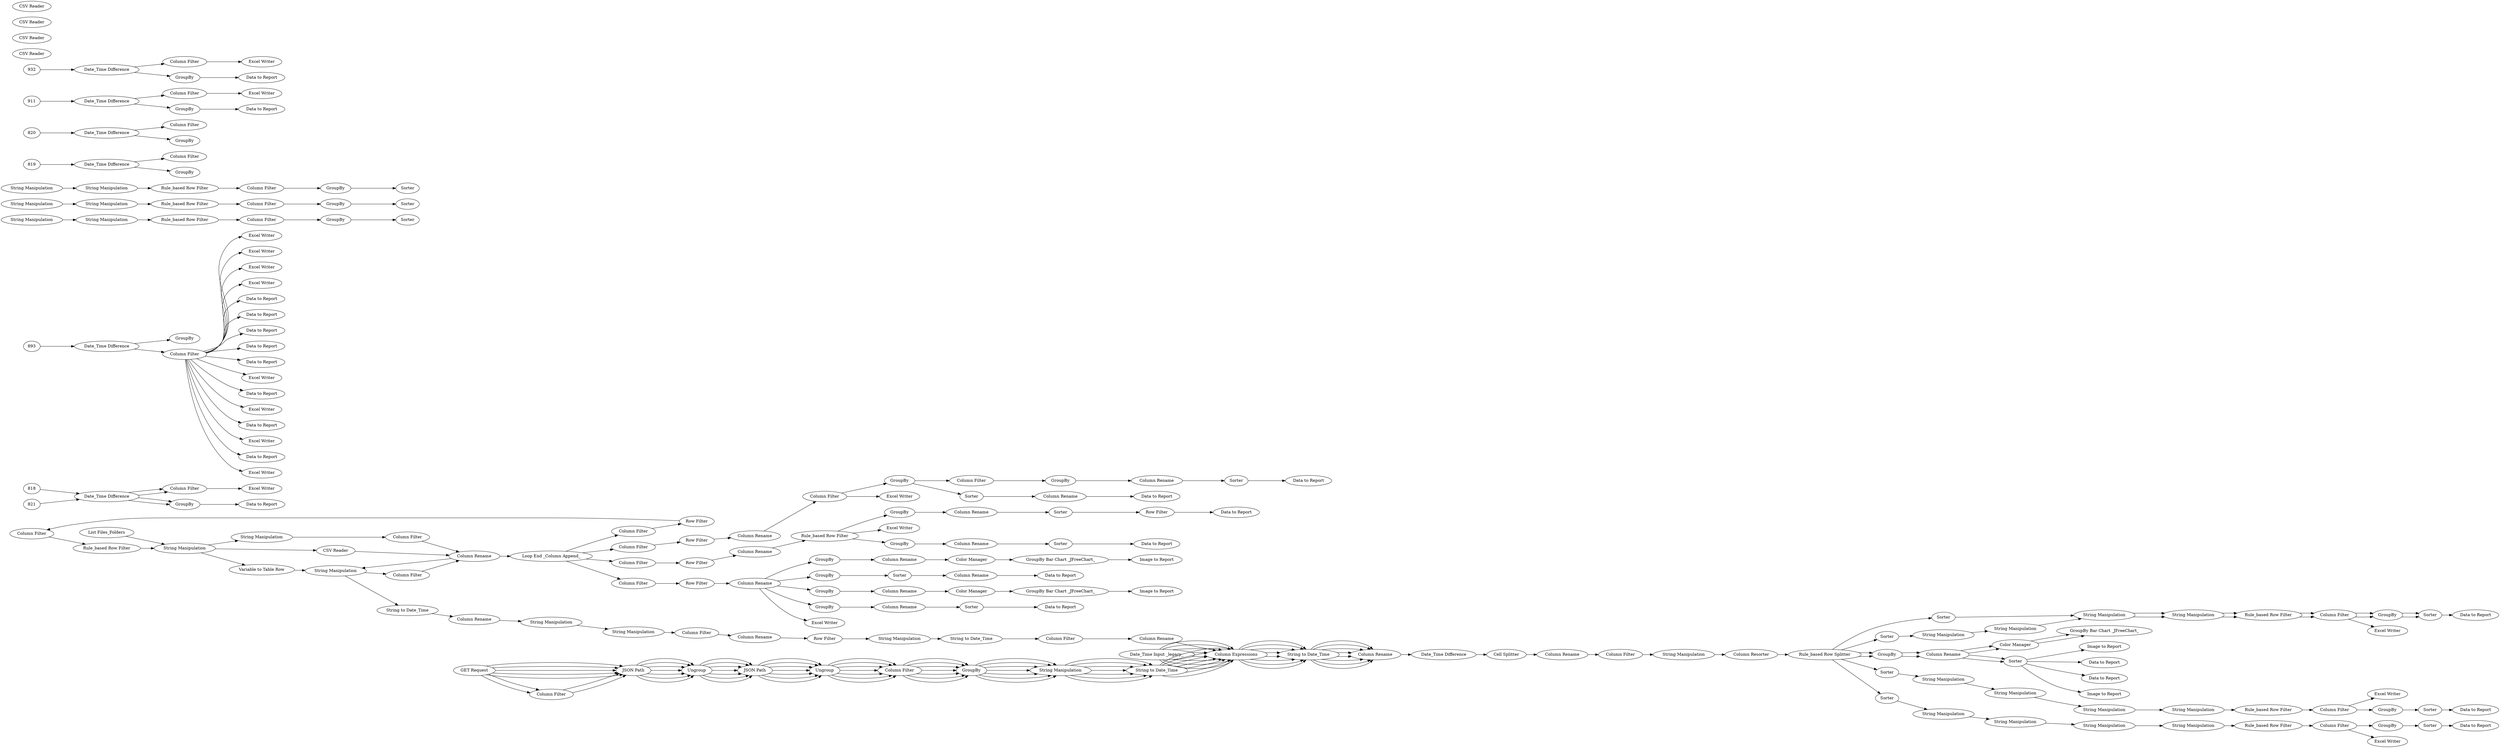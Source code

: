 digraph {
	3 [label="Column Filter"]
	5 [label="List Files_Folders"]
	6 [label="Table Row To Variable Loop Start"]
	8 [label="Variable to Table Row"]
	9 [label="URL to File Path"]
	10 [label="Column Filter"]
	11 [label="Cross Joiner"]
	24 [label="Date_Time Difference"]
	2 [label="Rule_based Row Filter"]
	6 [label="String Manipulation"]
	7 [label="String Manipulation"]
	9 [label="String Manipulation"]
	11 [label="Column Rename"]
	12 [label="String to Date_Time"]
	13 [label="Column Rename"]
	14 [label="Column Filter"]
	15 [label="Column Rename"]
	16 [label="String to Date_Time"]
	17 [label="Column Rename"]
	18 [label="Column Filter"]
	19 [label="String Manipulation"]
	20 [label="String Manipulation"]
	21 [label="String Manipulation"]
	22 [label="Row Filter"]
	23 [label="Column Filter"]
	31 [label=GroupBy]
	32 [label=GroupBy]
	34 [label="Rule_based Row Filter"]
	35 [label=GroupBy]
	739 [label="Color Manager"]
	740 [label="GroupBy Bar Chart _JFreeChart_"]
	741 [label=GroupBy]
	742 [label="Color Manager"]
	743 [label="GroupBy Bar Chart _JFreeChart_"]
	750 [label="Cell Splitter"]
	751 [label="Column Rename"]
	752 [label="Column Filter"]
	768 [label="String Manipulation"]
	769 [label="Column Resorter"]
	773 [label="Rule_based Row Splitter"]
	774 [label=Sorter]
	775 [label=Sorter]
	776 [label="String Manipulation"]
	777 [label="String Manipulation"]
	778 [label="String Manipulation"]
	779 [label="String Manipulation"]
	803 [label="Date_Time Input _legacy_"]
	810 [label="Date_Time Difference"]
	815 [label="Rule_based Row Filter"]
	816 [label="Column Filter"]
	800 [label=Ungroup]
	801 [label="String to Date_Time"]
	802 [label="String Manipulation"]
	803 [label="Date_Time Input _legacy_"]
	804 [label="Column Expressions"]
	806 [label=Ungroup]
	807 [label="String to Date_Time"]
	808 [label="Column Rename"]
	809 [label="JSON Path"]
	811 [label="Column Filter"]
	812 [label="JSON Path"]
	813 [label="GET Request"]
	814 [label=GroupBy]
	804 [label="Column Expressions"]
	807 [label="String to Date_Time"]
	808 [label="Column Rename"]
	829 [label=GroupBy]
	830 [label="Excel Writer"]
	836 [label="Excel Writer"]
	842 [label="Excel Writer"]
	843 [label=Sorter]
	848 [label="Excel Writer"]
	853 [label="Column Filter"]
	869 [label="Image to Report"]
	872 [label="Data to Report"]
	873 [label="Data to Report"]
	874 [label="Data to Report"]
	875 [label="Data to Report"]
	876 [label=GroupBy]
	877 [label="Data to Report"]
	878 [label="Excel Writer"]
	879 [label="Data to Report"]
	824 [label="Color Manager"]
	825 [label="GroupBy Bar Chart _JFreeChart_"]
	826 [label=GroupBy]
	827 [label="Column Rename"]
	880 [label=Sorter]
	882 [label="Data to Report"]
	883 [label="Excel Writer"]
	887 [label="Data to Report"]
	888 [label="Excel Writer"]
	894 [label="Data to Report"]
	895 [label="Excel Writer"]
	776 [label="String Manipulation"]
	777 [label="String Manipulation"]
	810 [label="Date_Time Difference"]
	815 [label="Rule_based Row Filter"]
	816 [label="Column Filter"]
	800 [label=Ungroup]
	801 [label="String to Date_Time"]
	802 [label="String Manipulation"]
	803 [label="Date_Time Input _legacy_"]
	804 [label="Column Expressions"]
	805 [label="Column Filter"]
	806 [label=Ungroup]
	807 [label="String to Date_Time"]
	808 [label="Column Rename"]
	809 [label="JSON Path"]
	811 [label="Column Filter"]
	812 [label="JSON Path"]
	813 [label="GET Request"]
	814 [label=GroupBy]
	800 [label=Ungroup]
	801 [label="String to Date_Time"]
	802 [label="String Manipulation"]
	803 [label="Date_Time Input _legacy_"]
	804 [label="Column Expressions"]
	805 [label="Column Filter"]
	806 [label=Ungroup]
	807 [label="String to Date_Time"]
	808 [label="Column Rename"]
	809 [label="JSON Path"]
	811 [label="Column Filter"]
	812 [label="JSON Path"]
	813 [label="GET Request"]
	814 [label=GroupBy]
	800 [label=Ungroup]
	801 [label="String to Date_Time"]
	802 [label="String Manipulation"]
	803 [label="Date_Time Input _legacy_"]
	804 [label="Column Expressions"]
	806 [label=Ungroup]
	807 [label="String to Date_Time"]
	808 [label="Column Rename"]
	809 [label="JSON Path"]
	811 [label="Column Filter"]
	812 [label="JSON Path"]
	813 [label="GET Request"]
	814 [label=GroupBy]
	829 [label=GroupBy]
	831 [label="Rule_based Row Filter"]
	832 [label="Column Filter"]
	833 [label="String Manipulation"]
	834 [label="String Manipulation"]
	835 [label=GroupBy]
	837 [label="Rule_based Row Filter"]
	838 [label="Column Filter"]
	839 [label="String Manipulation"]
	840 [label="String Manipulation"]
	841 [label=GroupBy]
	843 [label=Sorter]
	844 [label=Sorter]
	845 [label=Sorter]
	846 [label="String Manipulation"]
	847 [label=GroupBy]
	849 [label=Sorter]
	850 [label="Rule_based Row Filter"]
	851 [label="Column Filter"]
	852 [label="String Manipulation"]
	853 [label="Column Filter"]
	876 [label=GroupBy]
	884 [label="Column Filter"]
	885 [label="Date_Time Difference"]
	886 [label=GroupBy]
	889 [label="Column Filter"]
	890 [label="Date_Time Difference"]
	891 [label=GroupBy]
	892 [label=GroupBy]
	800 [label=Ungroup]
	801 [label="String to Date_Time"]
	802 [label="String Manipulation"]
	803 [label="Date_Time Input _legacy_"]
	804 [label="Column Expressions"]
	806 [label=Ungroup]
	807 [label="String to Date_Time"]
	808 [label="Column Rename"]
	809 [label="JSON Path"]
	811 [label="Column Filter"]
	812 [label="JSON Path"]
	813 [label="GET Request"]
	814 [label=GroupBy]
	896 [label="Column Filter"]
	897 [label="Date_Time Difference"]
	899 [label="Data to Report"]
	900 [label="Excel Writer"]
	901 [label="Excel Writer"]
	902 [label="Data to Report"]
	824 [label="Color Manager"]
	825 [label="GroupBy Bar Chart _JFreeChart_"]
	826 [label=GroupBy]
	827 [label="Column Rename"]
	880 [label=Sorter]
	904 [label="Data to Report"]
	905 [label="Image to Report"]
	906 [label=Sorter]
	907 [label="String Manipulation"]
	908 [label="Column Filter"]
	909 [label="Date_Time Difference"]
	910 [label="String Manipulation"]
	800 [label=Ungroup]
	801 [label="String to Date_Time"]
	802 [label="String Manipulation"]
	803 [label="Date_Time Input _legacy_"]
	804 [label="Column Expressions"]
	806 [label=Ungroup]
	807 [label="String to Date_Time"]
	808 [label="Column Rename"]
	809 [label="JSON Path"]
	811 [label="Column Filter"]
	812 [label="JSON Path"]
	813 [label="GET Request"]
	814 [label=GroupBy]
	912 [label=GroupBy]
	913 [label=Sorter]
	914 [label="Data to Report"]
	915 [label="String Manipulation"]
	916 [label="String Manipulation"]
	917 [label="Excel Writer"]
	918 [label="Excel Writer"]
	919 [label="Data to Report"]
	920 [label="Rule_based Row Filter"]
	921 [label="Column Filter"]
	922 [label=GroupBy]
	923 [label="Excel Writer"]
	924 [label="String Manipulation"]
	925 [label="Data to Report"]
	926 [label="Column Filter"]
	927 [label="Date_Time Difference"]
	928 [label="Rule_based Row Filter"]
	929 [label="Column Filter"]
	930 [label="String Manipulation"]
	931 [label=GroupBy]
	800 [label=Ungroup]
	801 [label="String to Date_Time"]
	802 [label="String Manipulation"]
	803 [label="Date_Time Input _legacy_"]
	804 [label="Column Expressions"]
	806 [label=Ungroup]
	807 [label="String to Date_Time"]
	808 [label="Column Rename"]
	809 [label="JSON Path"]
	811 [label="Column Filter"]
	812 [label="JSON Path"]
	813 [label="GET Request"]
	814 [label=GroupBy]
	933 [label=GroupBy]
	934 [label=Sorter]
	935 [label="Data to Report"]
	936 [label="String Manipulation"]
	937 [label="String Manipulation"]
	938 [label="Excel Writer"]
	939 [label=Sorter]
	942 [label="Column Filter"]
	943 [label=GroupBy]
	944 [label="Column Rename"]
	945 [label=Sorter]
	948 [label="Column Filter"]
	949 [label=GroupBy]
	950 [label="Data to Report"]
	951 [label=Sorter]
	952 [label="Column Rename"]
	953 [label="Data to Report"]
	954 [label="Excel Writer"]
	956 [label="Column Rename"]
	957 [label=Sorter]
	958 [label="Data to Report"]
	960 [label=GroupBy]
	961 [label="Column Rename"]
	962 [label=Sorter]
	963 [label="Row Filter"]
	964 [label="Data to Report"]
	965 [label=Sorter]
	966 [label="Column Rename"]
	967 [label="Column Rename"]
	968 [label="Column Rename"]
	969 [label="Column Rename"]
	970 [label=GroupBy]
	971 [label=Sorter]
	974 [label="Excel Writer"]
	975 [label="Image to Report"]
	976 [label="Data to Report"]
	977 [label="Image to Report"]
	978 [label="Data to Report"]
	979 [label="Excel Writer"]
	980 [label="CSV Reader"]
	981 [label="CSV Reader"]
	982 [label="CSV Reader"]
	983 [label="CSV Reader"]
	984 [label="CSV Reader"]
	985 [label="Loop End _Column Append_"]
	986 [label="Column Filter"]
	988 [label="Column Filter"]
	989 [label="Column Filter"]
	990 [label="Row Filter"]
	992 [label="Row Filter"]
	993 [label="Row Filter"]
	994 [label="Row Filter"]
	995 [label="Column Filter"]
	996 [label="Column Rename"]
	997 [label="Column Rename"]
	998 [label="Column Rename"]
	2 -> 6
	6 -> 7
	7 -> 14
	9 -> 12
	11 -> 9
	12 -> 13
	13 -> 19
	14 -> 11
	15 -> 22
	16 -> 23
	18 -> 15
	19 -> 20
	20 -> 18
	21 -> 16
	22 -> 21
	23 -> 17
	800 -> 811
	801 -> 804
	802 -> 801
	803 -> 804
	804 -> 807
	806 -> 809
	807 -> 808
	809 -> 800
	811 -> 814
	812 -> 806
	813 -> 812
	814 -> 802
	804 -> 807
	807 -> 808
	824 -> 825
	826 -> 827
	827 -> 824
	827 -> 880
	800 -> 811
	801 -> 804
	802 -> 801
	803 -> 804
	804 -> 807
	805 -> 812
	806 -> 809
	807 -> 808
	809 -> 800
	811 -> 814
	812 -> 806
	813 -> 805
	814 -> 802
	800 -> 811
	801 -> 804
	802 -> 801
	803 -> 804
	804 -> 807
	805 -> 812
	806 -> 809
	807 -> 808
	809 -> 800
	811 -> 814
	812 -> 806
	813 -> 805
	814 -> 802
	800 -> 811
	801 -> 804
	802 -> 801
	803 -> 804
	804 -> 807
	806 -> 809
	807 -> 808
	809 -> 800
	811 -> 814
	812 -> 806
	813 -> 812
	814 -> 802
	800 -> 811
	801 -> 804
	802 -> 801
	803 -> 804
	804 -> 807
	806 -> 809
	807 -> 808
	809 -> 800
	811 -> 814
	812 -> 806
	813 -> 812
	814 -> 802
	776 -> 777
	777 -> 815
	810 -> 876
	810 -> 853
	815 -> 816
	816 -> 829
	818 -> 810
	819 -> 885
	820 -> 890
	829 -> 843
	831 -> 832
	832 -> 835
	833 -> 834
	834 -> 831
	835 -> 844
	837 -> 838
	838 -> 841
	839 -> 840
	840 -> 837
	841 -> 845
	846 -> 850
	847 -> 849
	850 -> 851
	851 -> 847
	852 -> 846
	885 -> 884
	885 -> 886
	890 -> 891
	890 -> 889
	893 -> 897
	897 -> 896
	897 -> 892
	824 -> 825
	826 -> 827
	827 -> 824
	827 -> 880
	800 -> 811
	801 -> 804
	802 -> 801
	803 -> 804
	804 -> 807
	806 -> 809
	807 -> 808
	809 -> 800
	811 -> 814
	812 -> 806
	813 -> 812
	814 -> 802
	800 -> 811
	801 -> 804
	802 -> 801
	803 -> 804
	804 -> 807
	806 -> 809
	807 -> 808
	809 -> 800
	811 -> 814
	812 -> 806
	813 -> 812
	814 -> 802
	3 -> 2
	5 -> 6
	6 -> 8
	6 -> 984
	8 -> 9
	9 -> 10
	10 -> 11
	11 -> 985
	24 -> 750
	17 -> 804
	31 -> 968
	32 -> 965
	34 -> 35
	34 -> 960
	34 -> 974
	35 -> 956
	739 -> 743
	740 -> 975
	741 -> 967
	742 -> 740
	743 -> 977
	750 -> 751
	751 -> 752
	752 -> 768
	768 -> 769
	769 -> 773
	773 -> 775
	773 -> 774
	773 -> 826
	773 -> 826
	773 -> 906
	773 -> 939
	774 -> 778
	775 -> 776
	776 -> 777
	777 -> 815
	778 -> 779
	779 -> 776
	803 -> 804
	810 -> 876
	810 -> 853
	815 -> 816
	816 -> 829
	816 -> 900
	821 -> 810
	808 -> 24
	829 -> 843
	843 -> 899
	853 -> 901
	876 -> 902
	880 -> 869
	880 -> 879
	896 -> 830
	896 -> 836
	896 -> 842
	896 -> 848
	896 -> 874
	896 -> 875
	896 -> 872
	896 -> 873
	896 -> 878
	896 -> 877
	896 -> 882
	896 -> 883
	896 -> 887
	896 -> 888
	896 -> 894
	896 -> 895
	880 -> 905
	880 -> 904
	906 -> 915
	907 -> 910
	908 -> 918
	909 -> 908
	909 -> 912
	910 -> 920
	911 -> 909
	912 -> 919
	913 -> 914
	915 -> 916
	916 -> 907
	920 -> 921
	921 -> 922
	921 -> 917
	922 -> 913
	924 -> 930
	926 -> 954
	927 -> 926
	927 -> 933
	928 -> 929
	929 -> 931
	929 -> 938
	930 -> 928
	931 -> 934
	932 -> 927
	933 -> 925
	934 -> 935
	936 -> 937
	937 -> 924
	939 -> 936
	942 -> 943
	942 -> 923
	943 -> 951
	943 -> 948
	944 -> 945
	945 -> 953
	948 -> 949
	949 -> 944
	951 -> 952
	952 -> 950
	956 -> 957
	957 -> 958
	960 -> 961
	961 -> 962
	962 -> 963
	963 -> 964
	965 -> 966
	966 -> 976
	967 -> 742
	968 -> 739
	969 -> 971
	970 -> 969
	971 -> 978
	984 -> 11
	985 -> 986
	985 -> 989
	985 -> 988
	985 -> 995
	986 -> 990
	988 -> 992
	989 -> 993
	990 -> 3
	992 -> 998
	993 -> 997
	994 -> 996
	995 -> 994
	996 -> 741
	996 -> 970
	996 -> 979
	996 -> 32
	996 -> 31
	997 -> 34
	998 -> 942
	rankdir=LR
}
